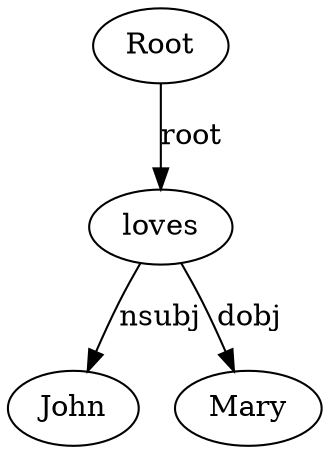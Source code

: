 /*
merge(
	f_dep( merge(
		"(Root/Root :root r<root> :nsubj (d<dep>))",
 		r_dep( "(John<root> / John)" )
		) ),
	 merge(
		f_dep( merge(
					"(r<root> :dobj (d<dep>))", 
					r_dep( "(Mary<root> / Mary)" )
					) ),
 		“(loves<root> / loves)”
		)
	)
Ebből az ud kimenete:
"(Root/Root :root loves<root>/loves :nsubj (John/John) :dobj (Mary/Mary))"
*/
digraph G {
Root
loves
John
Mary

Root->loves[label="root"]
loves->John[label="nsubj"]
loves->Mary[label="dobj"]

 }

